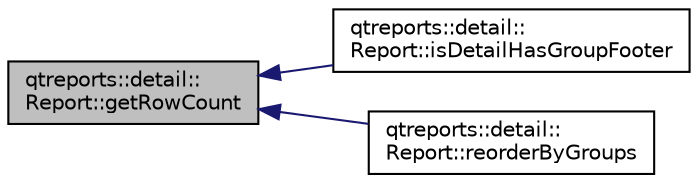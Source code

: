 digraph "qtreports::detail::Report::getRowCount"
{
 // INTERACTIVE_SVG=YES
  bgcolor="transparent";
  edge [fontname="Helvetica",fontsize="10",labelfontname="Helvetica",labelfontsize="10"];
  node [fontname="Helvetica",fontsize="10",shape=record];
  rankdir="LR";
  Node1 [label="qtreports::detail::\lReport::getRowCount",height=0.2,width=0.4,color="black", fillcolor="grey75", style="filled", fontcolor="black"];
  Node1 -> Node2 [dir="back",color="midnightblue",fontsize="10",style="solid",fontname="Helvetica"];
  Node2 [label="qtreports::detail::\lReport::isDetailHasGroupFooter",height=0.2,width=0.4,color="black",URL="$classqtreports_1_1detail_1_1_report.html#a36b4f8b33892fabbfd4858602bb511e1"];
  Node1 -> Node3 [dir="back",color="midnightblue",fontsize="10",style="solid",fontname="Helvetica"];
  Node3 [label="qtreports::detail::\lReport::reorderByGroups",height=0.2,width=0.4,color="black",URL="$classqtreports_1_1detail_1_1_report.html#aa2eb56a54e9cb57831ab6fb6a7d745ab"];
}
